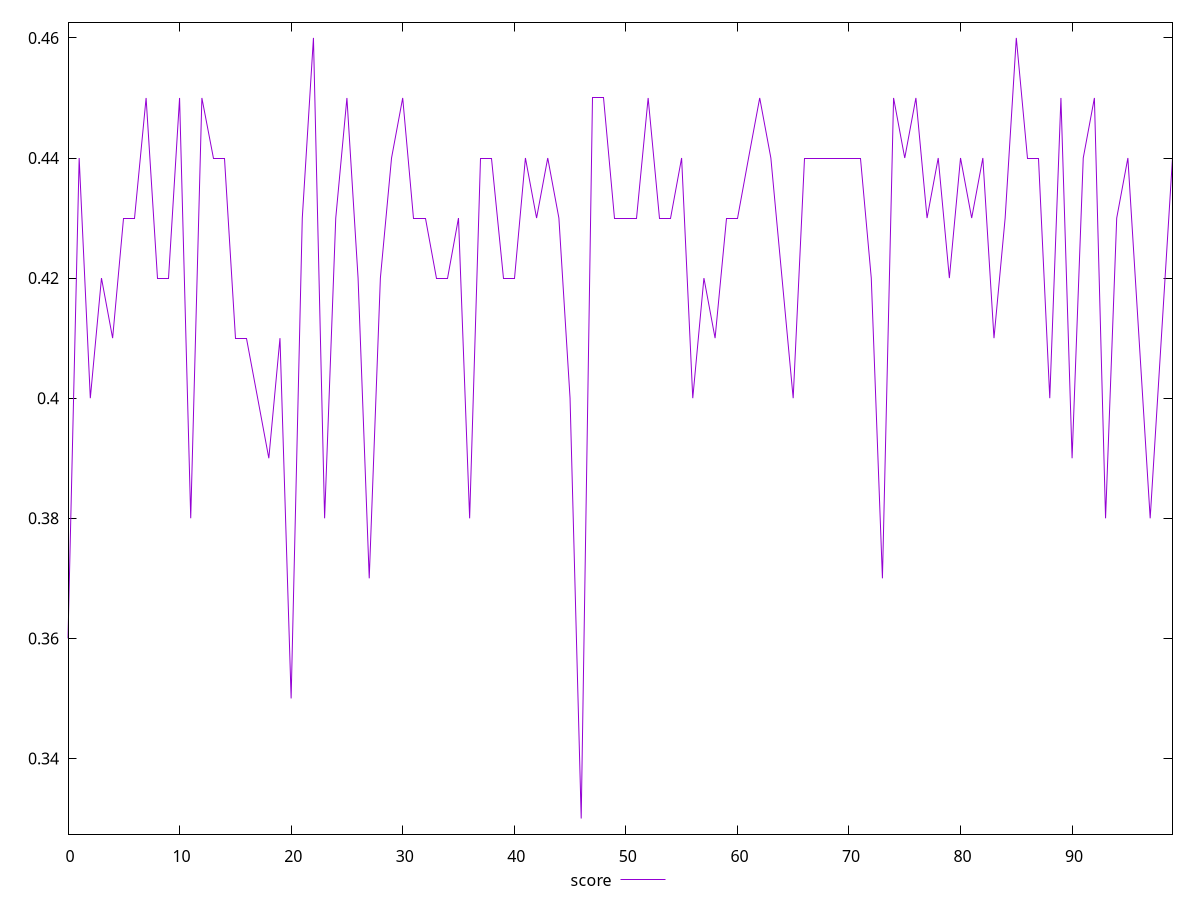 reset

$score <<EOF
0 0.36
1 0.44
2 0.4
3 0.42
4 0.41
5 0.43
6 0.43
7 0.45
8 0.42
9 0.42
10 0.45
11 0.38
12 0.45
13 0.44
14 0.44
15 0.41
16 0.41
17 0.4
18 0.39
19 0.41
20 0.35
21 0.43
22 0.46
23 0.38
24 0.43
25 0.45
26 0.42
27 0.37
28 0.42
29 0.44
30 0.45
31 0.43
32 0.43
33 0.42
34 0.42
35 0.43
36 0.38
37 0.44
38 0.44
39 0.42
40 0.42
41 0.44
42 0.43
43 0.44
44 0.43
45 0.4
46 0.33
47 0.45
48 0.45
49 0.43
50 0.43
51 0.43
52 0.45
53 0.43
54 0.43
55 0.44
56 0.4
57 0.42
58 0.41
59 0.43
60 0.43
61 0.44
62 0.45
63 0.44
64 0.42
65 0.4
66 0.44
67 0.44
68 0.44
69 0.44
70 0.44
71 0.44
72 0.42
73 0.37
74 0.45
75 0.44
76 0.45
77 0.43
78 0.44
79 0.42
80 0.44
81 0.43
82 0.44
83 0.41
84 0.43
85 0.46
86 0.44
87 0.44
88 0.4
89 0.45
90 0.39
91 0.44
92 0.45
93 0.38
94 0.43
95 0.44
96 0.41
97 0.38
98 0.41
99 0.44
EOF

set key outside below
set xrange [0:99]
set yrange [0.3274:0.4626]
set trange [0.3274:0.4626]
set terminal svg size 640, 500 enhanced background rgb 'white'
set output "report_00015_2021-02-09T16-11-33.973Z/render-blocking-resources/samples/pages+cached/score/values.svg"

plot $score title "score" with line

reset
